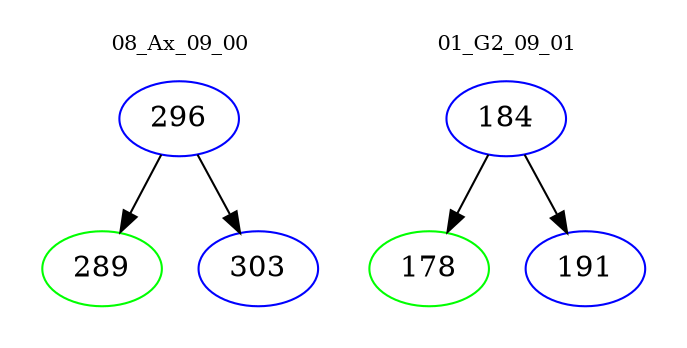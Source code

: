 digraph{
subgraph cluster_0 {
color = white
label = "08_Ax_09_00";
fontsize=10;
T0_296 [label="296", color="blue"]
T0_296 -> T0_289 [color="black"]
T0_289 [label="289", color="green"]
T0_296 -> T0_303 [color="black"]
T0_303 [label="303", color="blue"]
}
subgraph cluster_1 {
color = white
label = "01_G2_09_01";
fontsize=10;
T1_184 [label="184", color="blue"]
T1_184 -> T1_178 [color="black"]
T1_178 [label="178", color="green"]
T1_184 -> T1_191 [color="black"]
T1_191 [label="191", color="blue"]
}
}
